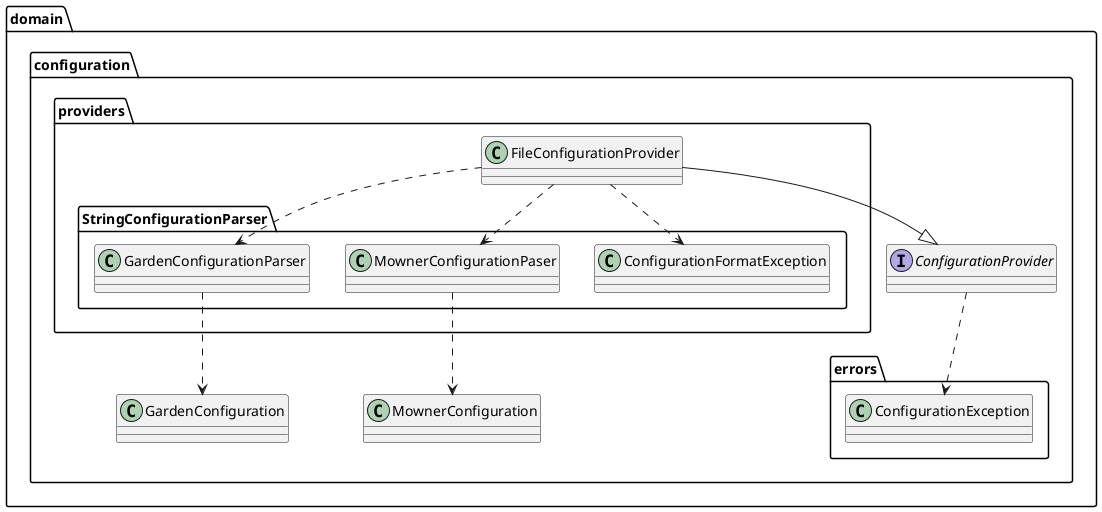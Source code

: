@startuml

@startuml


class domain.configuration.providers.FileConfigurationProvider
class domain.configuration.providers.StringConfigurationParser.ConfigurationFormatException
class domain.configuration.providers.StringConfigurationParser.GardenConfigurationParser
class domain.configuration.providers.StringConfigurationParser.MownerConfigurationPaser

interface domain.configuration.ConfigurationProvider

domain.configuration.providers.FileConfigurationProvider ..> domain.configuration.providers.StringConfigurationParser.ConfigurationFormatException
domain.configuration.providers.FileConfigurationProvider ..> domain.configuration.providers.StringConfigurationParser.GardenConfigurationParser
domain.configuration.providers.FileConfigurationProvider ..> domain.configuration.providers.StringConfigurationParser.MownerConfigurationPaser

domain.configuration.providers.FileConfigurationProvider --|> domain.configuration.ConfigurationProvider


domain.configuration.providers.StringConfigurationParser.GardenConfigurationParser ..> domain.configuration.GardenConfiguration
domain.configuration.providers.StringConfigurationParser.MownerConfigurationPaser ..> domain.configuration.MownerConfiguration
domain.configuration.ConfigurationProvider ..> domain.configuration.errors.ConfigurationException


@enduml